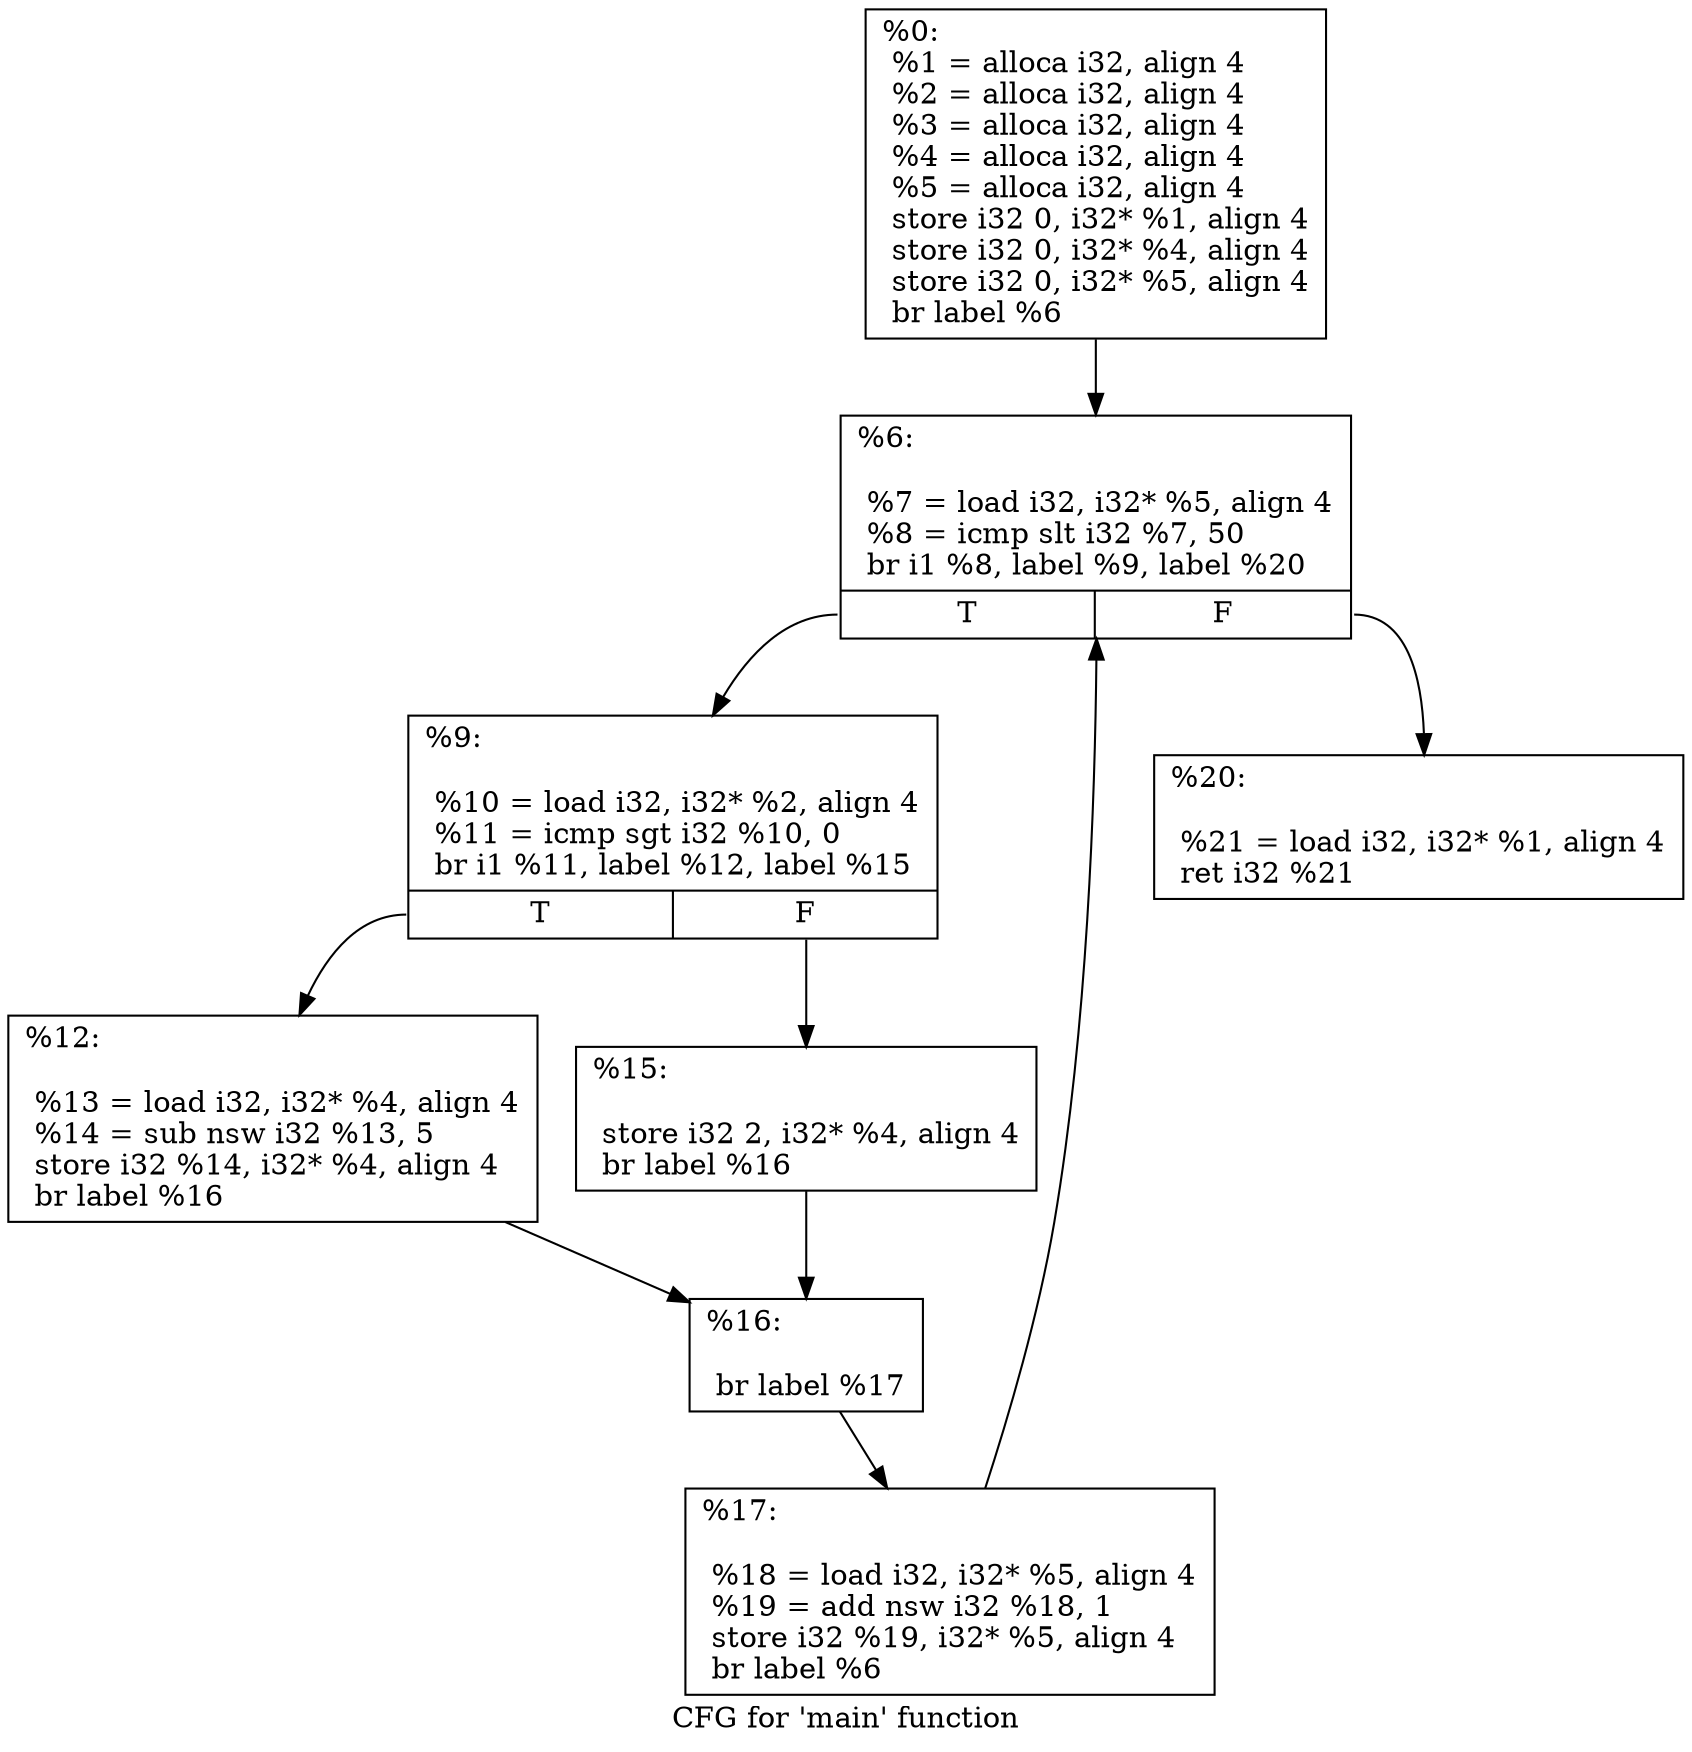 digraph "CFG for 'main' function" {
	label="CFG for 'main' function";

	Node0x55bea35147c0 [shape=record,label="{%0:\l  %1 = alloca i32, align 4\l  %2 = alloca i32, align 4\l  %3 = alloca i32, align 4\l  %4 = alloca i32, align 4\l  %5 = alloca i32, align 4\l  store i32 0, i32* %1, align 4\l  store i32 0, i32* %4, align 4\l  store i32 0, i32* %5, align 4\l  br label %6\l}"];
	Node0x55bea35147c0 -> Node0x55bea3515290;
	Node0x55bea3515290 [shape=record,label="{%6:\l\l  %7 = load i32, i32* %5, align 4\l  %8 = icmp slt i32 %7, 50\l  br i1 %8, label %9, label %20\l|{<s0>T|<s1>F}}"];
	Node0x55bea3515290:s0 -> Node0x55bea3515060;
	Node0x55bea3515290:s1 -> Node0x55bea3515440;
	Node0x55bea3515060 [shape=record,label="{%9:\l\l  %10 = load i32, i32* %2, align 4\l  %11 = icmp sgt i32 %10, 0\l  br i1 %11, label %12, label %15\l|{<s0>T|<s1>F}}"];
	Node0x55bea3515060:s0 -> Node0x55bea35155a0;
	Node0x55bea3515060:s1 -> Node0x55bea35155f0;
	Node0x55bea35155a0 [shape=record,label="{%12:\l\l  %13 = load i32, i32* %4, align 4\l  %14 = sub nsw i32 %13, 5\l  store i32 %14, i32* %4, align 4\l  br label %16\l}"];
	Node0x55bea35155a0 -> Node0x55bea3515800;
	Node0x55bea35155f0 [shape=record,label="{%15:\l\l  store i32 2, i32* %4, align 4\l  br label %16\l}"];
	Node0x55bea35155f0 -> Node0x55bea3515800;
	Node0x55bea3515800 [shape=record,label="{%16:\l\l  br label %17\l}"];
	Node0x55bea3515800 -> Node0x55bea35159c0;
	Node0x55bea35159c0 [shape=record,label="{%17:\l\l  %18 = load i32, i32* %5, align 4\l  %19 = add nsw i32 %18, 1\l  store i32 %19, i32* %5, align 4\l  br label %6\l}"];
	Node0x55bea35159c0 -> Node0x55bea3515290;
	Node0x55bea3515440 [shape=record,label="{%20:\l\l  %21 = load i32, i32* %1, align 4\l  ret i32 %21\l}"];
}
